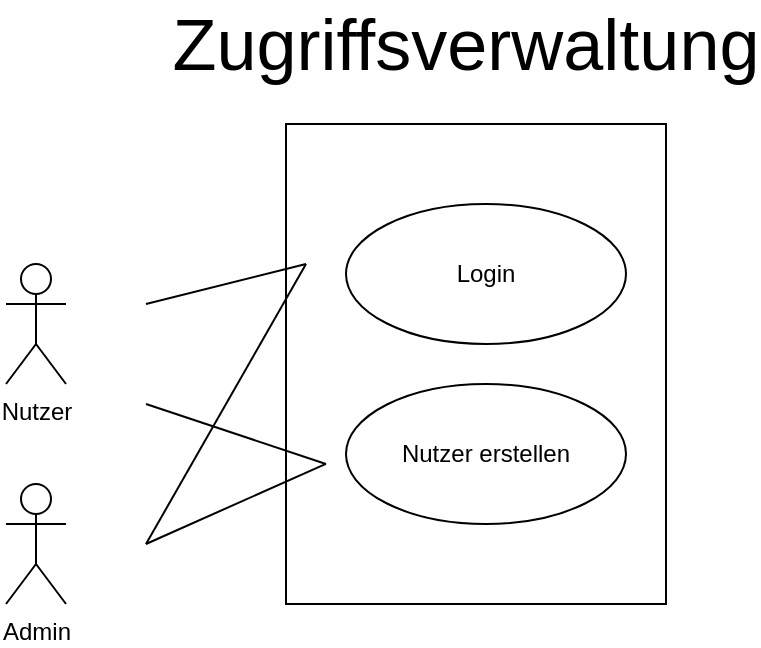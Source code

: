 <mxfile version="14.2.6" type="github">
  <diagram id="jlzTNCsiWXdjQHeYOaf-" name="Page-1">
    <mxGraphModel dx="1422" dy="791" grid="1" gridSize="10" guides="1" tooltips="1" connect="1" arrows="1" fold="1" page="1" pageScale="1" pageWidth="827" pageHeight="1169" math="0" shadow="0">
      <root>
        <mxCell id="0" />
        <mxCell id="1" parent="0" />
        <mxCell id="wAoG78SXDStfX-buMw1X-8" value="" style="rounded=0;whiteSpace=wrap;html=1;fillColor=none;" vertex="1" parent="1">
          <mxGeometry x="210" y="130" width="190" height="240" as="geometry" />
        </mxCell>
        <mxCell id="wAoG78SXDStfX-buMw1X-1" value="Login" style="ellipse;whiteSpace=wrap;html=1;" vertex="1" parent="1">
          <mxGeometry x="240" y="170" width="140" height="70" as="geometry" />
        </mxCell>
        <mxCell id="wAoG78SXDStfX-buMw1X-3" value="Nutzer erstellen" style="ellipse;whiteSpace=wrap;html=1;" vertex="1" parent="1">
          <mxGeometry x="240" y="260" width="140" height="70" as="geometry" />
        </mxCell>
        <mxCell id="wAoG78SXDStfX-buMw1X-4" value="&lt;div&gt;Admin&lt;/div&gt;" style="shape=umlActor;verticalLabelPosition=bottom;verticalAlign=top;html=1;outlineConnect=0;" vertex="1" parent="1">
          <mxGeometry x="70" y="310" width="30" height="60" as="geometry" />
        </mxCell>
        <mxCell id="wAoG78SXDStfX-buMw1X-6" value="" style="endArrow=none;html=1;" edge="1" parent="1">
          <mxGeometry width="50" height="50" relative="1" as="geometry">
            <mxPoint x="140" y="220" as="sourcePoint" />
            <mxPoint x="220" y="200" as="targetPoint" />
          </mxGeometry>
        </mxCell>
        <mxCell id="wAoG78SXDStfX-buMw1X-7" value="" style="endArrow=none;html=1;" edge="1" parent="1">
          <mxGeometry width="50" height="50" relative="1" as="geometry">
            <mxPoint x="140" y="270" as="sourcePoint" />
            <mxPoint x="230" y="300" as="targetPoint" />
          </mxGeometry>
        </mxCell>
        <mxCell id="wAoG78SXDStfX-buMw1X-9" value="&lt;font style=&quot;font-size: 36px&quot;&gt;Zugriffsverwaltung&lt;/font&gt;" style="text;html=1;strokeColor=none;fillColor=none;align=center;verticalAlign=middle;whiteSpace=wrap;rounded=0;" vertex="1" parent="1">
          <mxGeometry x="280" y="80" width="40" height="20" as="geometry" />
        </mxCell>
        <mxCell id="wAoG78SXDStfX-buMw1X-10" value="Nutzer" style="shape=umlActor;verticalLabelPosition=bottom;verticalAlign=top;html=1;outlineConnect=0;" vertex="1" parent="1">
          <mxGeometry x="70" y="200" width="30" height="60" as="geometry" />
        </mxCell>
        <mxCell id="wAoG78SXDStfX-buMw1X-11" value="" style="endArrow=none;html=1;" edge="1" parent="1">
          <mxGeometry width="50" height="50" relative="1" as="geometry">
            <mxPoint x="140" y="340" as="sourcePoint" />
            <mxPoint x="220" y="200" as="targetPoint" />
          </mxGeometry>
        </mxCell>
        <mxCell id="wAoG78SXDStfX-buMw1X-12" value="" style="endArrow=none;html=1;entryX=0.105;entryY=0.708;entryDx=0;entryDy=0;entryPerimeter=0;" edge="1" parent="1" target="wAoG78SXDStfX-buMw1X-8">
          <mxGeometry width="50" height="50" relative="1" as="geometry">
            <mxPoint x="140" y="340" as="sourcePoint" />
            <mxPoint x="220" y="280" as="targetPoint" />
          </mxGeometry>
        </mxCell>
      </root>
    </mxGraphModel>
  </diagram>
</mxfile>
